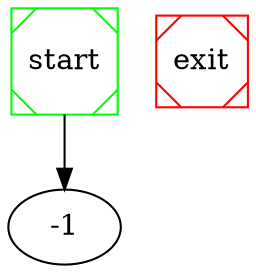 # dot file created at runtime

digraph G {
	start -> -1;

	start [shape=Msquare, color=green];
	exit [shape=Msquare, color=red];
}